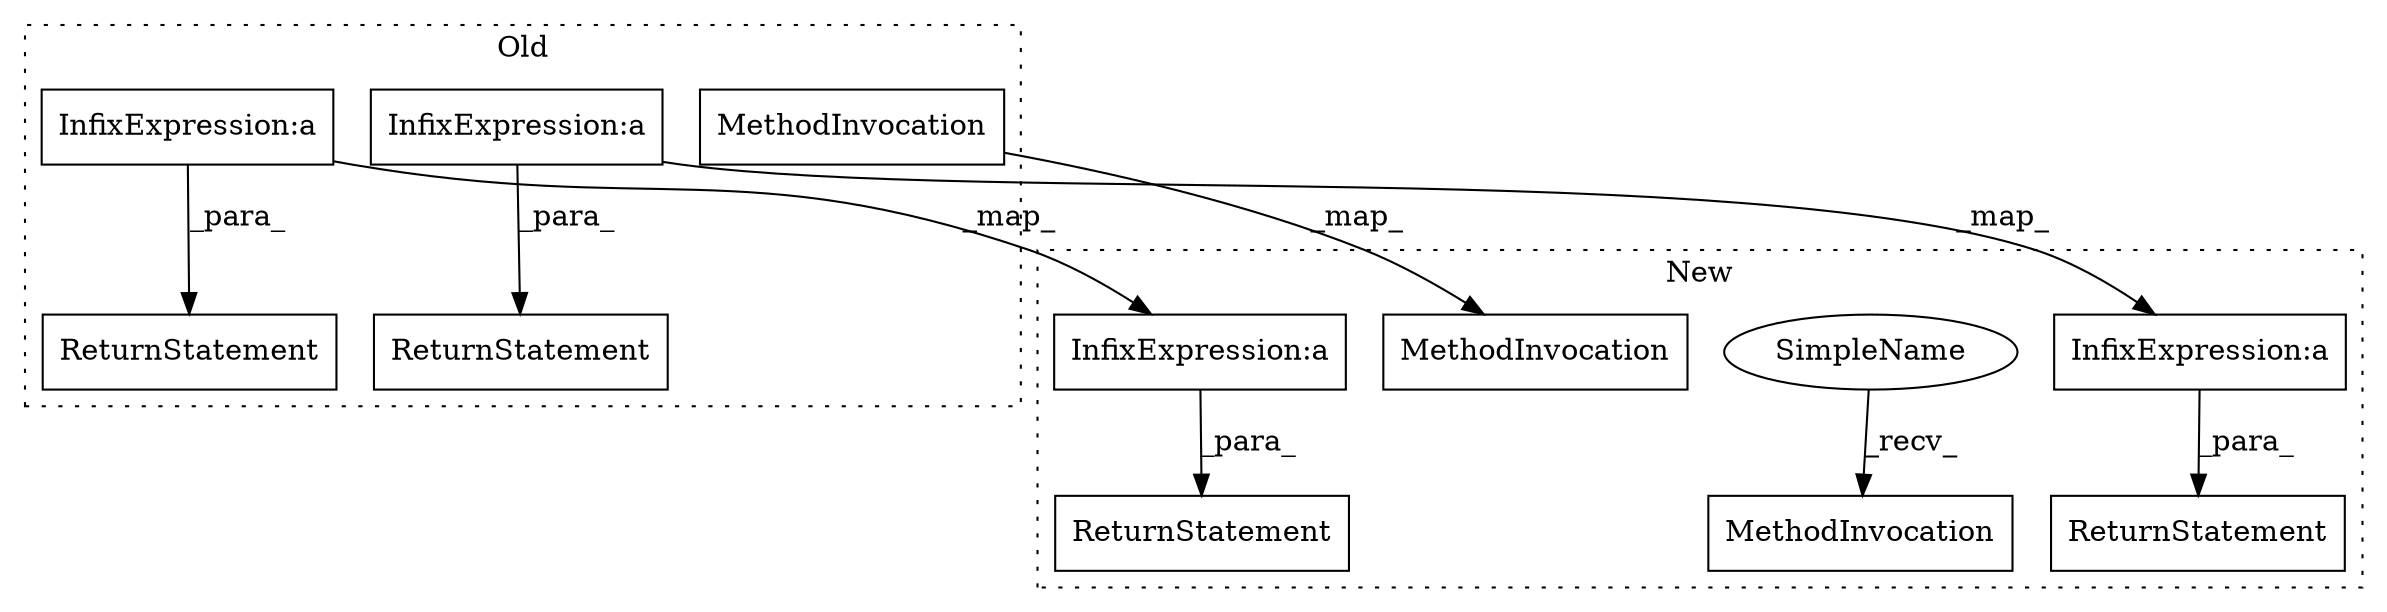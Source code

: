 digraph G {
subgraph cluster0 {
2 [label="MethodInvocation" a="32" s="4690" l="6" shape="box"];
4 [label="ReturnStatement" a="41" s="4495" l="7" shape="box"];
5 [label="ReturnStatement" a="41" s="4616" l="7" shape="box"];
9 [label="InfixExpression:a" a="27" s="4598" l="4" shape="box"];
11 [label="InfixExpression:a" a="27" s="4476" l="4" shape="box"];
label = "Old";
style="dotted";
}
subgraph cluster1 {
1 [label="MethodInvocation" a="32" s="4495" l="6" shape="box"];
3 [label="MethodInvocation" a="32" s="4184" l="14" shape="box"];
6 [label="ReturnStatement" a="41" s="4331" l="7" shape="box"];
7 [label="ReturnStatement" a="41" s="4244" l="7" shape="box"];
8 [label="SimpleName" a="42" s="4177" l="6" shape="ellipse"];
10 [label="InfixExpression:a" a="27" s="4258" l="4" shape="box"];
12 [label="InfixExpression:a" a="27" s="4345" l="4" shape="box"];
label = "New";
style="dotted";
}
2 -> 1 [label="_map_"];
8 -> 3 [label="_recv_"];
9 -> 12 [label="_map_"];
9 -> 5 [label="_para_"];
10 -> 7 [label="_para_"];
11 -> 4 [label="_para_"];
11 -> 10 [label="_map_"];
12 -> 6 [label="_para_"];
}